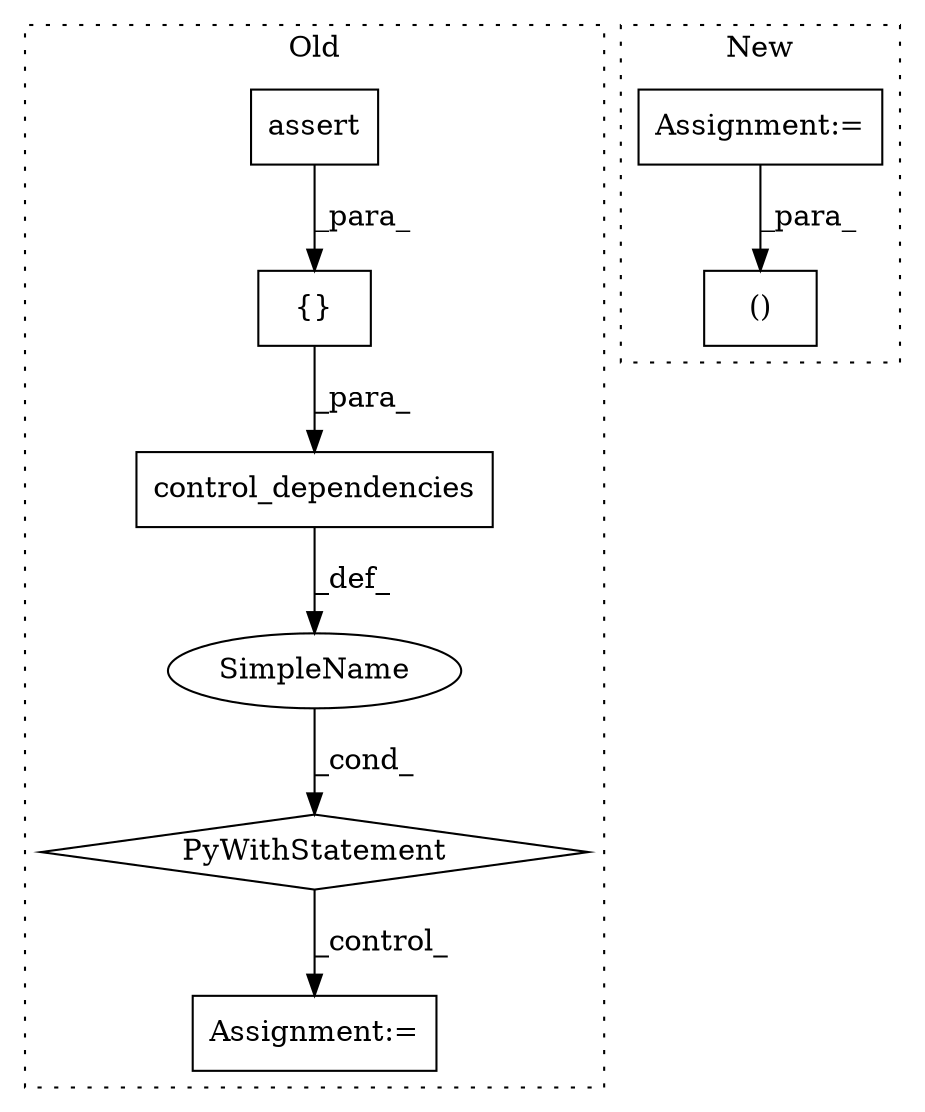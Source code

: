 digraph G {
subgraph cluster0 {
1 [label="control_dependencies" a="32" s="21268,21417" l="21,1" shape="box"];
3 [label="Assignment:=" a="7" s="21443" l="1" shape="box"];
4 [label="SimpleName" a="42" s="" l="" shape="ellipse"];
5 [label="PyWithStatement" a="104" s="21247,21418" l="10,2" shape="diamond"];
6 [label="{}" a="4" s="21298,21416" l="1,1" shape="box"];
8 [label="assert" a="32" s="21310,21415" l="13,1" shape="box"];
label = "Old";
style="dotted";
}
subgraph cluster1 {
2 [label="()" a="106" s="34176" l="18" shape="box"];
7 [label="Assignment:=" a="7" s="33946" l="1" shape="box"];
label = "New";
style="dotted";
}
1 -> 4 [label="_def_"];
4 -> 5 [label="_cond_"];
5 -> 3 [label="_control_"];
6 -> 1 [label="_para_"];
7 -> 2 [label="_para_"];
8 -> 6 [label="_para_"];
}